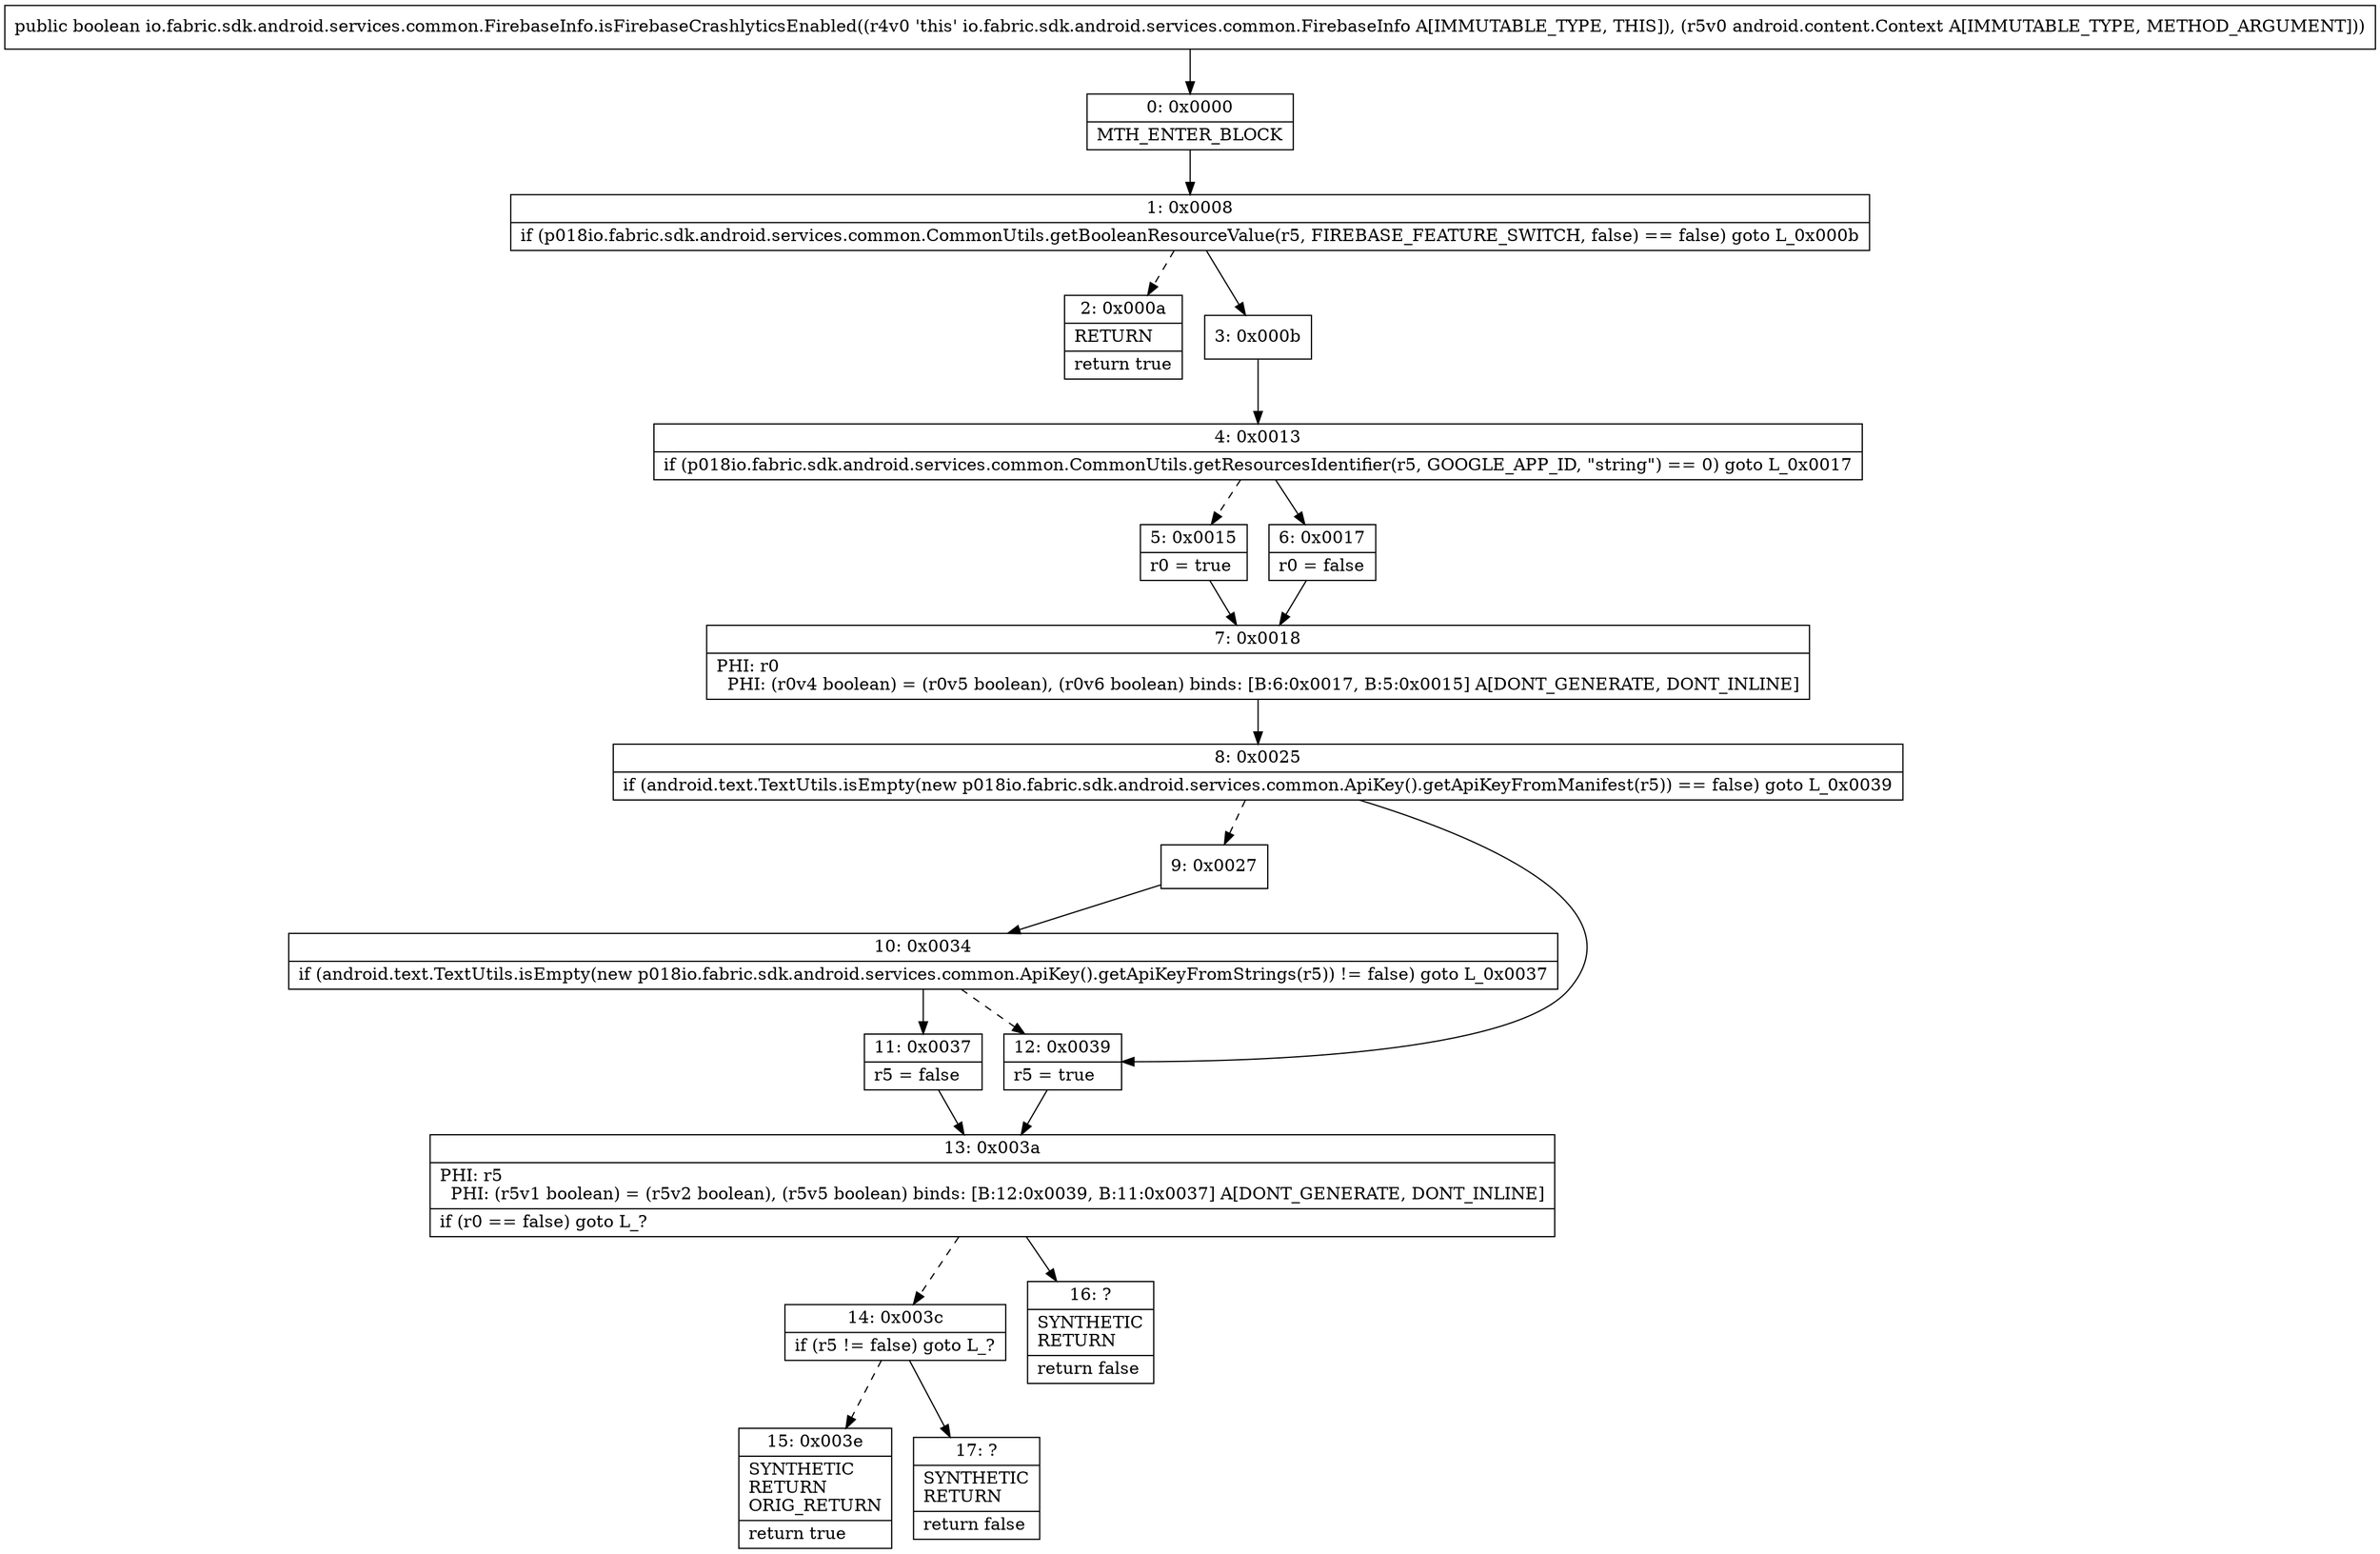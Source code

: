 digraph "CFG forio.fabric.sdk.android.services.common.FirebaseInfo.isFirebaseCrashlyticsEnabled(Landroid\/content\/Context;)Z" {
Node_0 [shape=record,label="{0\:\ 0x0000|MTH_ENTER_BLOCK\l}"];
Node_1 [shape=record,label="{1\:\ 0x0008|if (p018io.fabric.sdk.android.services.common.CommonUtils.getBooleanResourceValue(r5, FIREBASE_FEATURE_SWITCH, false) == false) goto L_0x000b\l}"];
Node_2 [shape=record,label="{2\:\ 0x000a|RETURN\l|return true\l}"];
Node_3 [shape=record,label="{3\:\ 0x000b}"];
Node_4 [shape=record,label="{4\:\ 0x0013|if (p018io.fabric.sdk.android.services.common.CommonUtils.getResourcesIdentifier(r5, GOOGLE_APP_ID, \"string\") == 0) goto L_0x0017\l}"];
Node_5 [shape=record,label="{5\:\ 0x0015|r0 = true\l}"];
Node_6 [shape=record,label="{6\:\ 0x0017|r0 = false\l}"];
Node_7 [shape=record,label="{7\:\ 0x0018|PHI: r0 \l  PHI: (r0v4 boolean) = (r0v5 boolean), (r0v6 boolean) binds: [B:6:0x0017, B:5:0x0015] A[DONT_GENERATE, DONT_INLINE]\l}"];
Node_8 [shape=record,label="{8\:\ 0x0025|if (android.text.TextUtils.isEmpty(new p018io.fabric.sdk.android.services.common.ApiKey().getApiKeyFromManifest(r5)) == false) goto L_0x0039\l}"];
Node_9 [shape=record,label="{9\:\ 0x0027}"];
Node_10 [shape=record,label="{10\:\ 0x0034|if (android.text.TextUtils.isEmpty(new p018io.fabric.sdk.android.services.common.ApiKey().getApiKeyFromStrings(r5)) != false) goto L_0x0037\l}"];
Node_11 [shape=record,label="{11\:\ 0x0037|r5 = false\l}"];
Node_12 [shape=record,label="{12\:\ 0x0039|r5 = true\l}"];
Node_13 [shape=record,label="{13\:\ 0x003a|PHI: r5 \l  PHI: (r5v1 boolean) = (r5v2 boolean), (r5v5 boolean) binds: [B:12:0x0039, B:11:0x0037] A[DONT_GENERATE, DONT_INLINE]\l|if (r0 == false) goto L_?\l}"];
Node_14 [shape=record,label="{14\:\ 0x003c|if (r5 != false) goto L_?\l}"];
Node_15 [shape=record,label="{15\:\ 0x003e|SYNTHETIC\lRETURN\lORIG_RETURN\l|return true\l}"];
Node_16 [shape=record,label="{16\:\ ?|SYNTHETIC\lRETURN\l|return false\l}"];
Node_17 [shape=record,label="{17\:\ ?|SYNTHETIC\lRETURN\l|return false\l}"];
MethodNode[shape=record,label="{public boolean io.fabric.sdk.android.services.common.FirebaseInfo.isFirebaseCrashlyticsEnabled((r4v0 'this' io.fabric.sdk.android.services.common.FirebaseInfo A[IMMUTABLE_TYPE, THIS]), (r5v0 android.content.Context A[IMMUTABLE_TYPE, METHOD_ARGUMENT])) }"];
MethodNode -> Node_0;
Node_0 -> Node_1;
Node_1 -> Node_2[style=dashed];
Node_1 -> Node_3;
Node_3 -> Node_4;
Node_4 -> Node_5[style=dashed];
Node_4 -> Node_6;
Node_5 -> Node_7;
Node_6 -> Node_7;
Node_7 -> Node_8;
Node_8 -> Node_9[style=dashed];
Node_8 -> Node_12;
Node_9 -> Node_10;
Node_10 -> Node_11;
Node_10 -> Node_12[style=dashed];
Node_11 -> Node_13;
Node_12 -> Node_13;
Node_13 -> Node_14[style=dashed];
Node_13 -> Node_16;
Node_14 -> Node_15[style=dashed];
Node_14 -> Node_17;
}

